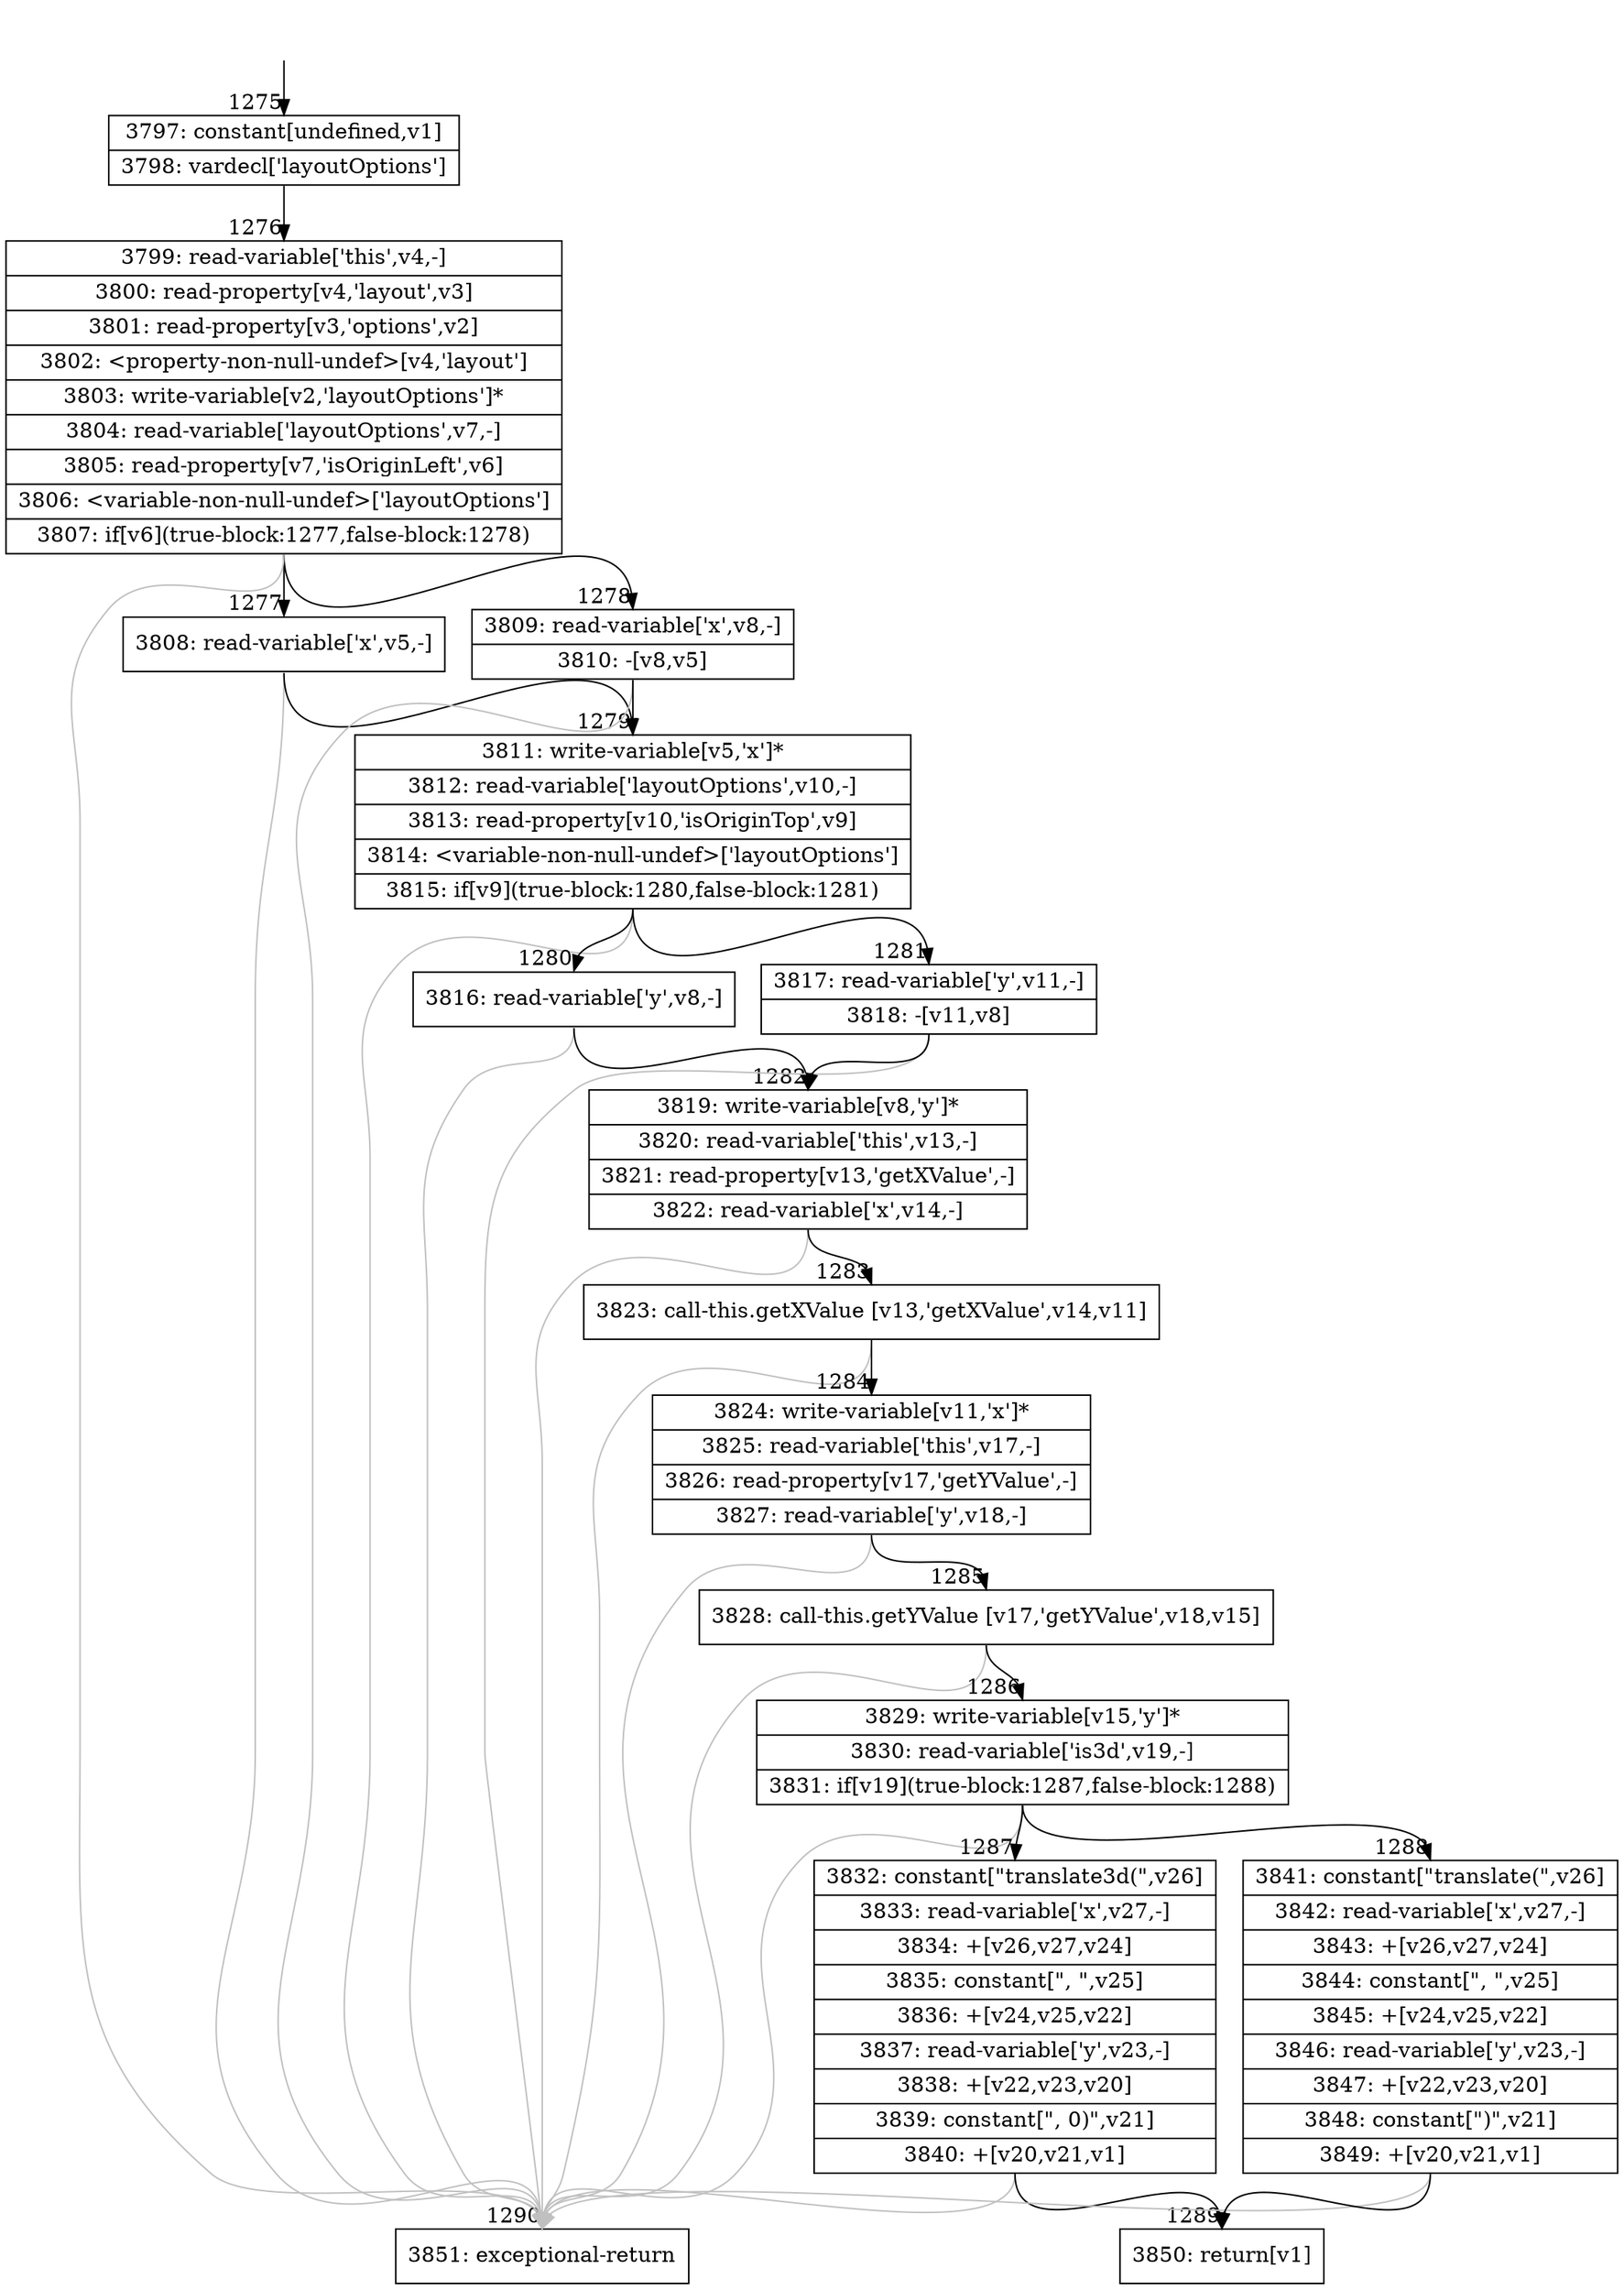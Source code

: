 digraph {
rankdir="TD"
BB_entry115[shape=none,label=""];
BB_entry115 -> BB1275 [tailport=s, headport=n, headlabel="    1275"]
BB1275 [shape=record label="{3797: constant[undefined,v1]|3798: vardecl['layoutOptions']}" ] 
BB1275 -> BB1276 [tailport=s, headport=n, headlabel="      1276"]
BB1276 [shape=record label="{3799: read-variable['this',v4,-]|3800: read-property[v4,'layout',v3]|3801: read-property[v3,'options',v2]|3802: \<property-non-null-undef\>[v4,'layout']|3803: write-variable[v2,'layoutOptions']*|3804: read-variable['layoutOptions',v7,-]|3805: read-property[v7,'isOriginLeft',v6]|3806: \<variable-non-null-undef\>['layoutOptions']|3807: if[v6](true-block:1277,false-block:1278)}" ] 
BB1276 -> BB1277 [tailport=s, headport=n, headlabel="      1277"]
BB1276 -> BB1278 [tailport=s, headport=n, headlabel="      1278"]
BB1276 -> BB1290 [tailport=s, headport=n, color=gray, headlabel="      1290"]
BB1277 [shape=record label="{3808: read-variable['x',v5,-]}" ] 
BB1277 -> BB1279 [tailport=s, headport=n, headlabel="      1279"]
BB1277 -> BB1290 [tailport=s, headport=n, color=gray]
BB1278 [shape=record label="{3809: read-variable['x',v8,-]|3810: -[v8,v5]}" ] 
BB1278 -> BB1279 [tailport=s, headport=n]
BB1278 -> BB1290 [tailport=s, headport=n, color=gray]
BB1279 [shape=record label="{3811: write-variable[v5,'x']*|3812: read-variable['layoutOptions',v10,-]|3813: read-property[v10,'isOriginTop',v9]|3814: \<variable-non-null-undef\>['layoutOptions']|3815: if[v9](true-block:1280,false-block:1281)}" ] 
BB1279 -> BB1280 [tailport=s, headport=n, headlabel="      1280"]
BB1279 -> BB1281 [tailport=s, headport=n, headlabel="      1281"]
BB1279 -> BB1290 [tailport=s, headport=n, color=gray]
BB1280 [shape=record label="{3816: read-variable['y',v8,-]}" ] 
BB1280 -> BB1282 [tailport=s, headport=n, headlabel="      1282"]
BB1280 -> BB1290 [tailport=s, headport=n, color=gray]
BB1281 [shape=record label="{3817: read-variable['y',v11,-]|3818: -[v11,v8]}" ] 
BB1281 -> BB1282 [tailport=s, headport=n]
BB1281 -> BB1290 [tailport=s, headport=n, color=gray]
BB1282 [shape=record label="{3819: write-variable[v8,'y']*|3820: read-variable['this',v13,-]|3821: read-property[v13,'getXValue',-]|3822: read-variable['x',v14,-]}" ] 
BB1282 -> BB1283 [tailport=s, headport=n, headlabel="      1283"]
BB1282 -> BB1290 [tailport=s, headport=n, color=gray]
BB1283 [shape=record label="{3823: call-this.getXValue [v13,'getXValue',v14,v11]}" ] 
BB1283 -> BB1284 [tailport=s, headport=n, headlabel="      1284"]
BB1283 -> BB1290 [tailport=s, headport=n, color=gray]
BB1284 [shape=record label="{3824: write-variable[v11,'x']*|3825: read-variable['this',v17,-]|3826: read-property[v17,'getYValue',-]|3827: read-variable['y',v18,-]}" ] 
BB1284 -> BB1285 [tailport=s, headport=n, headlabel="      1285"]
BB1284 -> BB1290 [tailport=s, headport=n, color=gray]
BB1285 [shape=record label="{3828: call-this.getYValue [v17,'getYValue',v18,v15]}" ] 
BB1285 -> BB1286 [tailport=s, headport=n, headlabel="      1286"]
BB1285 -> BB1290 [tailport=s, headport=n, color=gray]
BB1286 [shape=record label="{3829: write-variable[v15,'y']*|3830: read-variable['is3d',v19,-]|3831: if[v19](true-block:1287,false-block:1288)}" ] 
BB1286 -> BB1287 [tailport=s, headport=n, headlabel="      1287"]
BB1286 -> BB1288 [tailport=s, headport=n, headlabel="      1288"]
BB1286 -> BB1290 [tailport=s, headport=n, color=gray]
BB1287 [shape=record label="{3832: constant[\"translate3d(\",v26]|3833: read-variable['x',v27,-]|3834: +[v26,v27,v24]|3835: constant[\", \",v25]|3836: +[v24,v25,v22]|3837: read-variable['y',v23,-]|3838: +[v22,v23,v20]|3839: constant[\", 0)\",v21]|3840: +[v20,v21,v1]}" ] 
BB1287 -> BB1289 [tailport=s, headport=n, headlabel="      1289"]
BB1287 -> BB1290 [tailport=s, headport=n, color=gray]
BB1288 [shape=record label="{3841: constant[\"translate(\",v26]|3842: read-variable['x',v27,-]|3843: +[v26,v27,v24]|3844: constant[\", \",v25]|3845: +[v24,v25,v22]|3846: read-variable['y',v23,-]|3847: +[v22,v23,v20]|3848: constant[\")\",v21]|3849: +[v20,v21,v1]}" ] 
BB1288 -> BB1289 [tailport=s, headport=n]
BB1288 -> BB1290 [tailport=s, headport=n, color=gray]
BB1289 [shape=record label="{3850: return[v1]}" ] 
BB1290 [shape=record label="{3851: exceptional-return}" ] 
//#$~ 1748
}
